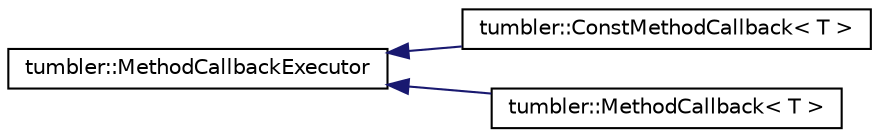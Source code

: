 digraph "Graphical Class Hierarchy"
{
  edge [fontname="Helvetica",fontsize="10",labelfontname="Helvetica",labelfontsize="10"];
  node [fontname="Helvetica",fontsize="10",shape=record];
  rankdir="LR";
  Node1 [label="tumbler::MethodCallbackExecutor",height=0.2,width=0.4,color="black", fillcolor="white", style="filled",URL="$classtumbler_1_1_method_callback_executor.html"];
  Node1 -> Node2 [dir="back",color="midnightblue",fontsize="10",style="solid",fontname="Helvetica"];
  Node2 [label="tumbler::ConstMethodCallback\< T \>",height=0.2,width=0.4,color="black", fillcolor="white", style="filled",URL="$classtumbler_1_1_const_method_callback.html"];
  Node1 -> Node3 [dir="back",color="midnightblue",fontsize="10",style="solid",fontname="Helvetica"];
  Node3 [label="tumbler::MethodCallback\< T \>",height=0.2,width=0.4,color="black", fillcolor="white", style="filled",URL="$classtumbler_1_1_method_callback.html"];
}
